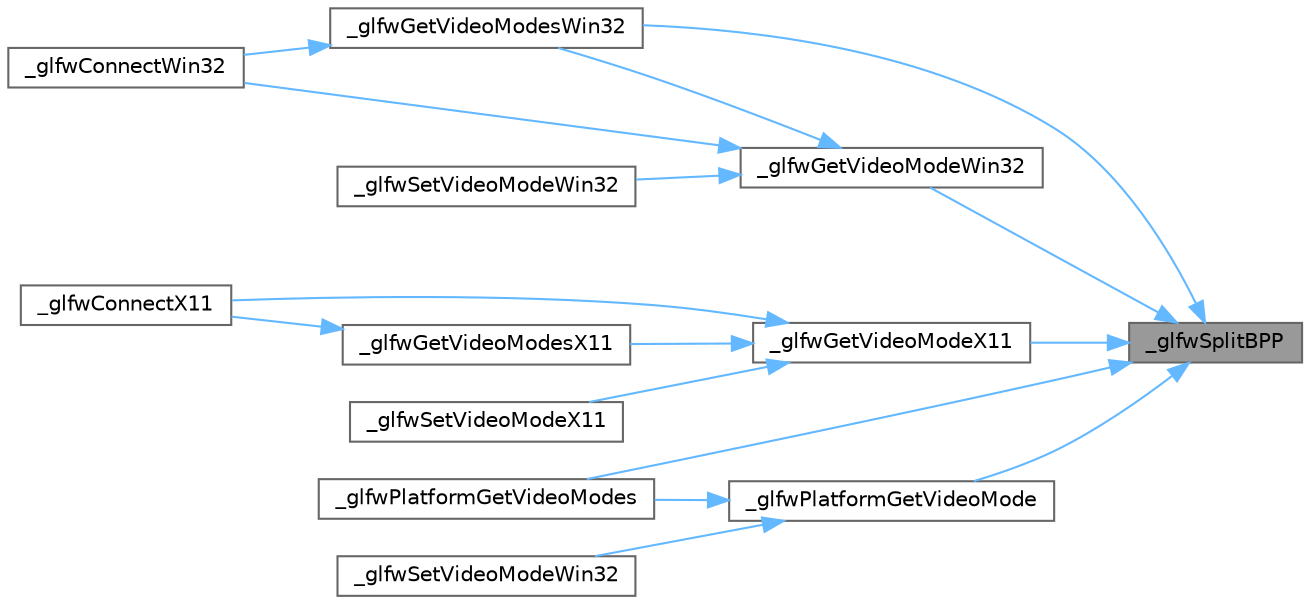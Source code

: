 digraph "_glfwSplitBPP"
{
 // LATEX_PDF_SIZE
  bgcolor="transparent";
  edge [fontname=Helvetica,fontsize=10,labelfontname=Helvetica,labelfontsize=10];
  node [fontname=Helvetica,fontsize=10,shape=box,height=0.2,width=0.4];
  rankdir="RL";
  Node1 [id="Node000001",label="_glfwSplitBPP",height=0.2,width=0.4,color="gray40", fillcolor="grey60", style="filled", fontcolor="black",tooltip=" "];
  Node1 -> Node2 [id="edge31_Node000001_Node000002",dir="back",color="steelblue1",style="solid",tooltip=" "];
  Node2 [id="Node000002",label="_glfwGetVideoModesWin32",height=0.2,width=0.4,color="grey40", fillcolor="white", style="filled",URL="$_classes_2lib_2external_2glfw_2src_2win32__monitor_8c.html#a7fca777053b30195c5f1ef140c34d6a1",tooltip=" "];
  Node2 -> Node3 [id="edge32_Node000002_Node000003",dir="back",color="steelblue1",style="solid",tooltip=" "];
  Node3 [id="Node000003",label="_glfwConnectWin32",height=0.2,width=0.4,color="grey40", fillcolor="white", style="filled",URL="$_classes_2lib_2external_2glfw_2src_2win32__init_8c.html#a3c83872580850a72c3cde2861fdc229f",tooltip=" "];
  Node1 -> Node4 [id="edge33_Node000001_Node000004",dir="back",color="steelblue1",style="solid",tooltip=" "];
  Node4 [id="Node000004",label="_glfwGetVideoModeWin32",height=0.2,width=0.4,color="grey40", fillcolor="white", style="filled",URL="$_classes_2lib_2external_2glfw_2src_2win32__monitor_8c.html#a7b43d8548648f7a49903525cda10e09c",tooltip=" "];
  Node4 -> Node3 [id="edge34_Node000004_Node000003",dir="back",color="steelblue1",style="solid",tooltip=" "];
  Node4 -> Node2 [id="edge35_Node000004_Node000002",dir="back",color="steelblue1",style="solid",tooltip=" "];
  Node4 -> Node5 [id="edge36_Node000004_Node000005",dir="back",color="steelblue1",style="solid",tooltip=" "];
  Node5 [id="Node000005",label="_glfwSetVideoModeWin32",height=0.2,width=0.4,color="grey40", fillcolor="white", style="filled",URL="$_classes_2lib_2external_2glfw_2src_2win32__monitor_8c.html#a52d8e36bf649dcb15198832d92206ce2",tooltip=" "];
  Node1 -> Node6 [id="edge37_Node000001_Node000006",dir="back",color="steelblue1",style="solid",tooltip=" "];
  Node6 [id="Node000006",label="_glfwGetVideoModeX11",height=0.2,width=0.4,color="grey40", fillcolor="white", style="filled",URL="$_classes_2lib_2external_2glfw_2src_2x11__monitor_8c.html#a448dc823ed0a17ad344e0f483a206a06",tooltip=" "];
  Node6 -> Node7 [id="edge38_Node000006_Node000007",dir="back",color="steelblue1",style="solid",tooltip=" "];
  Node7 [id="Node000007",label="_glfwConnectX11",height=0.2,width=0.4,color="grey40", fillcolor="white", style="filled",URL="$_classes_2lib_2external_2glfw_2src_2x11__init_8c.html#a3ef34494ec1a6b49e24c3139b0bbdb56",tooltip=" "];
  Node6 -> Node8 [id="edge39_Node000006_Node000008",dir="back",color="steelblue1",style="solid",tooltip=" "];
  Node8 [id="Node000008",label="_glfwGetVideoModesX11",height=0.2,width=0.4,color="grey40", fillcolor="white", style="filled",URL="$_classes_2lib_2external_2glfw_2src_2x11__monitor_8c.html#adda48df037607ac7d7ba3912f7ef4900",tooltip=" "];
  Node8 -> Node7 [id="edge40_Node000008_Node000007",dir="back",color="steelblue1",style="solid",tooltip=" "];
  Node6 -> Node9 [id="edge41_Node000006_Node000009",dir="back",color="steelblue1",style="solid",tooltip=" "];
  Node9 [id="Node000009",label="_glfwSetVideoModeX11",height=0.2,width=0.4,color="grey40", fillcolor="white", style="filled",URL="$_classes_2lib_2external_2glfw_2src_2x11__monitor_8c.html#ab4f579e1c8c56307de37875618f947ba",tooltip=" "];
  Node1 -> Node10 [id="edge42_Node000001_Node000010",dir="back",color="steelblue1",style="solid",tooltip=" "];
  Node10 [id="Node000010",label="_glfwPlatformGetVideoMode",height=0.2,width=0.4,color="grey40", fillcolor="white", style="filled",URL="$_classes_2lib_2raylib_2src_2external_2glfw_2src_2win32__monitor_8c.html#ab8336e546a783459b673772b591ffacd",tooltip=" "];
  Node10 -> Node11 [id="edge43_Node000010_Node000011",dir="back",color="steelblue1",style="solid",tooltip=" "];
  Node11 [id="Node000011",label="_glfwPlatformGetVideoModes",height=0.2,width=0.4,color="grey40", fillcolor="white", style="filled",URL="$_classes_2lib_2raylib_2src_2external_2glfw_2src_2win32__monitor_8c.html#a5efe2824e8779cb098c34a5764cf3c73",tooltip=" "];
  Node10 -> Node12 [id="edge44_Node000010_Node000012",dir="back",color="steelblue1",style="solid",tooltip=" "];
  Node12 [id="Node000012",label="_glfwSetVideoModeWin32",height=0.2,width=0.4,color="grey40", fillcolor="white", style="filled",URL="$_classes_2lib_2raylib_2src_2external_2glfw_2src_2win32__monitor_8c.html#a52d8e36bf649dcb15198832d92206ce2",tooltip=" "];
  Node1 -> Node11 [id="edge45_Node000001_Node000011",dir="back",color="steelblue1",style="solid",tooltip=" "];
}
